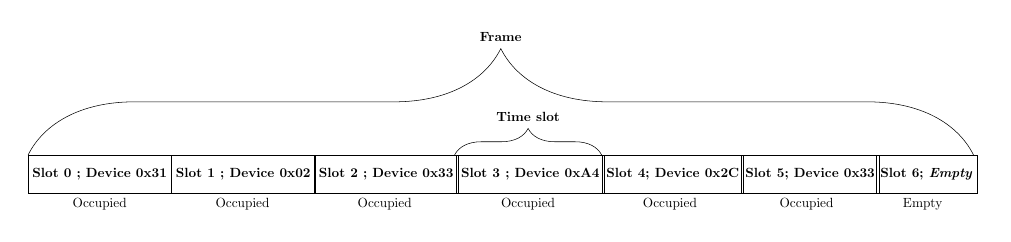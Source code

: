 \resizebox{1\textwidth}{!}{%
\begin{tikzpicture}[scale=\textwidth]
\node[draw, align = center, 
		minimum width=0.22\textwidth, 
		minimum height=10mm,
		label=below:Occupied] 
	(slot0) at (0,0)
	{\textbf{Slot 0 ; Device 0x31}};
\node[draw, right = 0cm of slot0,
		minimum width=0.22\textwidth, 
		minimum height=10mm,
		label=below:Occupied]
	(slot1)
	{\textbf{Slot 1 ; Device 0x02}};
\node[draw, right = 0cm of slot1,
		minimum width=0.22\textwidth, 
		minimum height=10mm,
		label=below:Occupied]
	(slot2)
	{\textbf{Slot 2 ; Device 0x33}};
\node[draw, right = 0cm of slot2,
		minimum width=0.22\textwidth, 
		minimum height=10mm,
		label=below:Occupied]
	(slot3)
	{\textbf{Slot 3 ; Device 0xA4}};
\node[draw, right = 0cm of slot3,
		minimum width=0.22\textwidth, 
		minimum height=10mm,
		label=below:Occupied]
	(slot4)
	{\textbf{Slot 4; Device 0x2C}};
\node[draw, right = 0cm of slot4,
		minimum width=0.22\textwidth, 
		minimum height=10mm,
		label=below:Occupied]
	(slot5)
	{\textbf{Slot 5; Device 0x33}};
\node[draw, right = 0cm of slot5,
		minimum width=0.22\textwidth, 
		minimum height=10mm,
		label=below:Empty]
	(slot6)
	{\textbf{Slot 6; \textit{Empty}}};
\draw [decoration={brace, amplitude=+20pt}, decorate]
    (slot3.north west) -- (slot3.north east) node [black,midway,above=+22pt] 
    {\textbf{Time slot}};
\draw [decoration={brace, amplitude=+80pt}, decorate]
    (slot0.north west) -- (slot6.north east) node [black,midway,above=+82pt] 
    {\textbf{Frame}};	
\end{tikzpicture}
}%